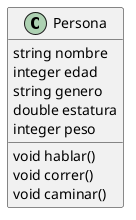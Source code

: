 @startuml persona
class Persona {
    string nombre
    integer edad
    string genero
    double estatura
    integer peso
    void hablar()
    void correr()
    void caminar()
}
@enduml